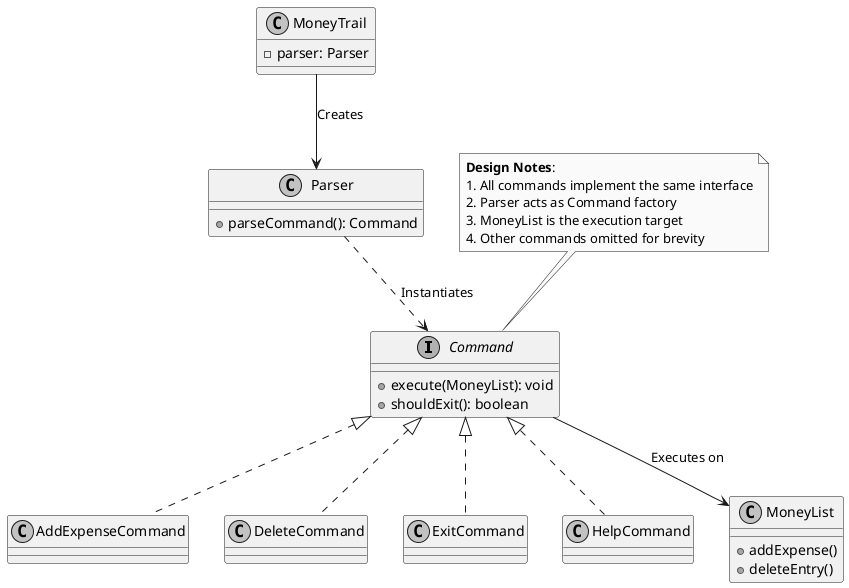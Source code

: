 @startuml Command_Relationships
skinparam monochrome true

interface Command {
  + execute(MoneyList): void
  + shouldExit(): boolean
}

' Core Relationships
Command <|.. AddExpenseCommand
Command <|.. DeleteCommand
Command <|.. ExitCommand
Command <|.. HelpCommand
' ... (other commands omitted for brevity)

class Parser {
  + parseCommand(): Command
}

class MoneyTrail {
  - parser: Parser
}

class MoneyList {
  + addExpense()
  + deleteEntry()
  ' ... (other operations)
}

' Key Connections
MoneyTrail --> Parser : Creates
Parser ..> Command : Instantiates
Command --> MoneyList : Executes on

note top of Command
  **Design Notes**:
  1. All commands implement the same interface
  2. Parser acts as Command factory
  3. MoneyList is the execution target
  4. Other commands omitted for brevity
end note
@enduml